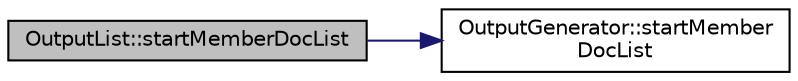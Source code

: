 digraph "OutputList::startMemberDocList"
{
 // LATEX_PDF_SIZE
  edge [fontname="Helvetica",fontsize="10",labelfontname="Helvetica",labelfontsize="10"];
  node [fontname="Helvetica",fontsize="10",shape=record];
  rankdir="LR";
  Node1 [label="OutputList::startMemberDocList",height=0.2,width=0.4,color="black", fillcolor="grey75", style="filled", fontcolor="black",tooltip=" "];
  Node1 -> Node2 [color="midnightblue",fontsize="10",style="solid",fontname="Helvetica"];
  Node2 [label="OutputGenerator::startMember\lDocList",height=0.2,width=0.4,color="black", fillcolor="white", style="filled",URL="$classOutputGenerator.html#a79d92b273b6678f0484f507f9aeed930",tooltip=" "];
}
